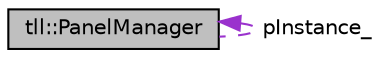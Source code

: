digraph "tll::PanelManager"
{
 // LATEX_PDF_SIZE
  edge [fontname="Helvetica",fontsize="10",labelfontname="Helvetica",labelfontsize="10"];
  node [fontname="Helvetica",fontsize="10",shape=record];
  Node1 [label="tll::PanelManager",height=0.2,width=0.4,color="black", fillcolor="grey75", style="filled", fontcolor="black",tooltip="LEDパネルの状態を管理するクラス"];
  Node1 -> Node1 [dir="back",color="darkorchid3",fontsize="10",style="dashed",label=" pInstance_" ,fontname="Helvetica"];
}
